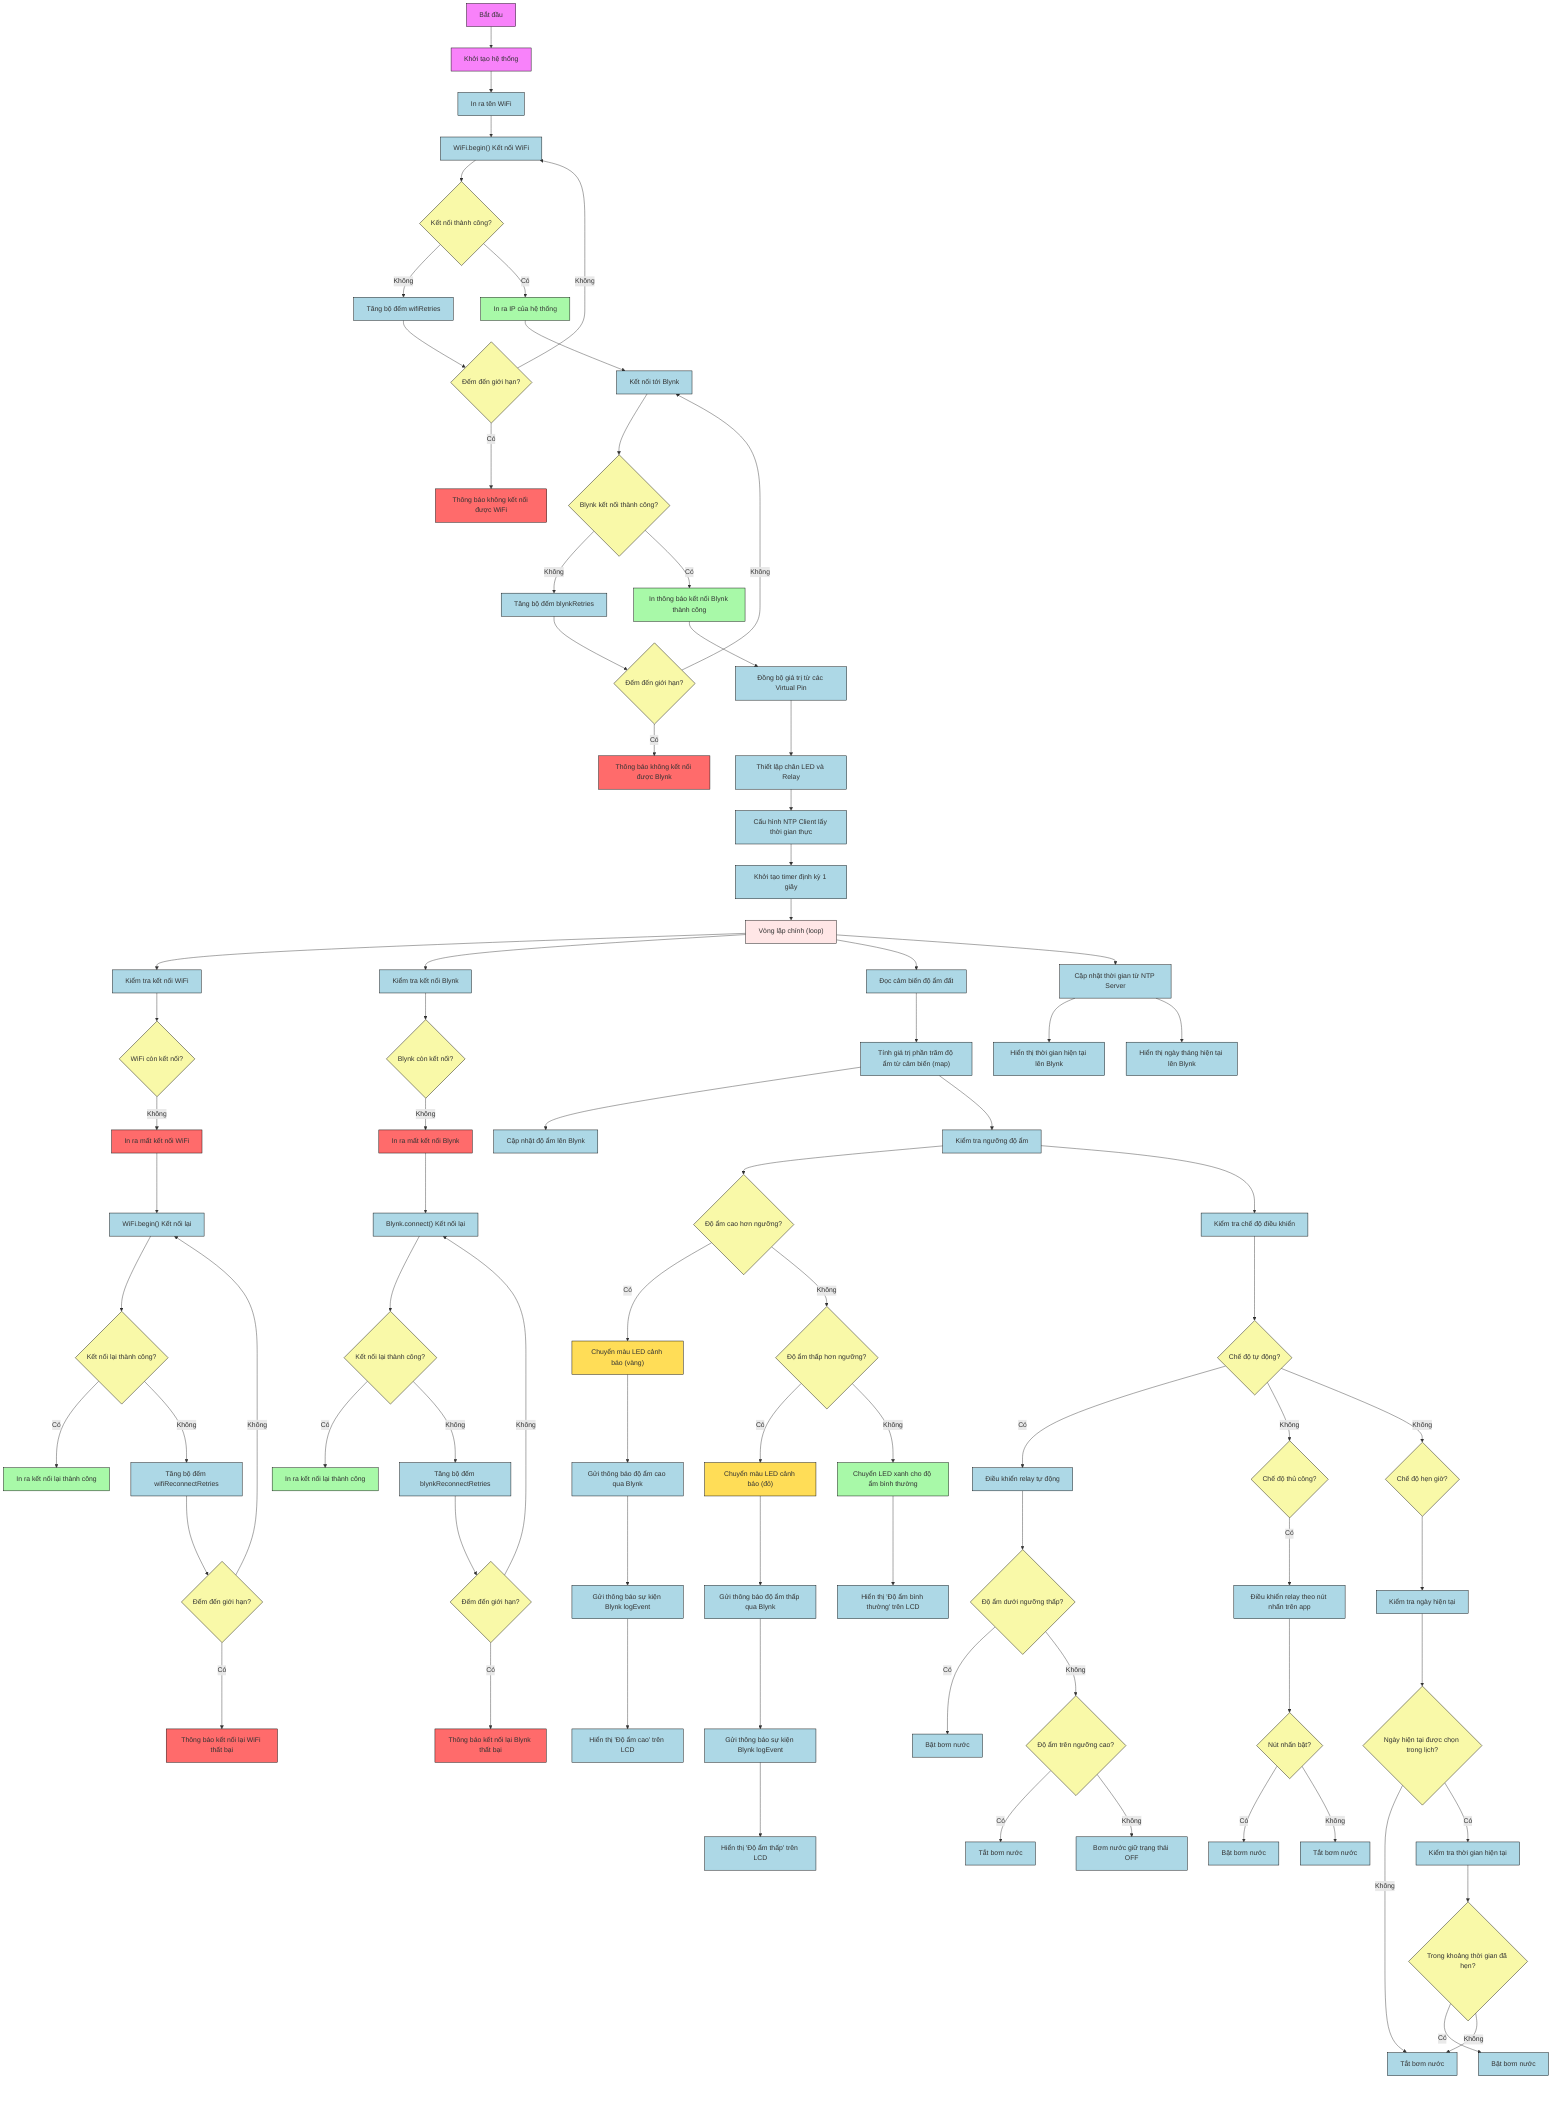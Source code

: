 graph TD;
    A1[Bắt đầu]:::start --> A2[Khởi tạo hệ thống]:::start
    
    %% Khởi tạo kết nối WiFi
    A2 --> B1[In ra tên WiFi]:::action
    B1 --> B2["WiFi.begin() Kết nối WiFi"]:::action
    B2 --> B3{Kết nối thành công?}:::decision
    B3 -->|Không| B4[Tăng bộ đếm wifiRetries]:::action
    B4 --> B5{Đếm đến giới hạn?}:::decision
    B5 -->|Có| B6[Thông báo không kết nối được WiFi]:::error
    B5 -->|Không| B2
    B3 -->|Có| B7[In ra IP của hệ thống]:::success

    %% Khởi tạo kết nối Blynk
    B7 --> C1[Kết nối tới Blynk]:::action
    C1 --> C2{Blynk kết nối thành công?}:::decision
    C2 -->|Không| C3[Tăng bộ đếm blynkRetries]:::action
    C3 --> C4{Đếm đến giới hạn?}:::decision
    C4 -->|Có| C5[Thông báo không kết nối được Blynk]:::error
    C4 -->|Không| C1
    C2 -->|Có| C6[In thông báo kết nối Blynk thành công]:::success
    C6 --> C7["Đồng bộ giá trị từ các Virtual Pin"]:::action

    %% Cấu hình các chân và khởi động các module
    C7 --> D1[Thiết lập chân LED và Relay]:::action
    D1 --> D2[Cấu hình NTP Client lấy thời gian thực]:::action
    D2 --> D3[Khởi tạo timer định kỳ 1 giây]:::action

    %% Vòng lặp chính của hệ thống
    D3 --> E1["Vòng lặp chính (loop)"]:::loop
    E1 --> E2[Kiểm tra kết nối WiFi]:::action
    E2 --> E3{WiFi còn kết nối?}:::decision
    E3 -->|Không| E4[In ra mất kết nối WiFi]:::error
    E4 --> E5["WiFi.begin() Kết nối lại"]:::action
    E5 --> E6{Kết nối lại thành công?}:::decision
    E6 -->|Có| E7[In ra kết nối lại thành công]:::success
    E6 -->|Không| E8[Tăng bộ đếm wifiReconnectRetries]:::action
    E8 --> E9{Đếm đến giới hạn?}:::decision
    E9 -->|Có| E10[Thông báo kết nối lại WiFi thất bại]:::error
    E9 -->|Không| E5
    
    %% Kiểm tra kết nối Blynk
    E1 --> F1[Kiểm tra kết nối Blynk]:::action
    F1 --> F2{Blynk còn kết nối?}:::decision
    F2 -->|Không| F3[In ra mất kết nối Blynk]:::error
    F3 --> F4["Blynk.connect() Kết nối lại"]:::action
    F4 --> F5{Kết nối lại thành công?}:::decision
    F5 -->|Có| F6[In ra kết nối lại thành công]:::success
    F5 -->|Không| F7[Tăng bộ đếm blynkReconnectRetries]:::action
    F7 --> F8{Đếm đến giới hạn?}:::decision
    F8 -->|Có| F9[Thông báo kết nối lại Blynk thất bại]:::error
    F8 -->|Không| F4

    %% Đọc cảm biến và cập nhật Blynk
    E1 --> G1[Đọc cảm biến độ ẩm đất]:::action
    G1 --> G2["Tính giá trị phần trăm độ ẩm từ cảm biến (map)"]:::action
    G2 --> G3[Cập nhật độ ẩm lên Blynk]:::action
    G2 --> G4[Kiểm tra ngưỡng độ ẩm]:::action

    %% Kiểm tra ngưỡng độ ẩm và gửi cảnh báo
    G4 --> H1{Độ ẩm cao hơn ngưỡng?}:::decision
    H1 -->|Có| H2["Chuyển màu LED cảnh báo (vàng)"]:::warning
    H2 --> H3[Gửi thông báo độ ẩm cao qua Blynk]:::action
    H3 --> H4["Gửi thông báo sự kiện Blynk logEvent"]:::action
    H4 --> H5[Hiển thị 'Độ ẩm cao' trên LCD]:::action
    H1 -->|Không| H6{Độ ẩm thấp hơn ngưỡng?}:::decision
    H6 -->|Có| H7["Chuyển màu LED cảnh báo (đỏ)"]:::warning
    H7 --> H8[Gửi thông báo độ ẩm thấp qua Blynk]:::action
    H8 --> H9["Gửi thông báo sự kiện Blynk logEvent"]:::action
    H9 --> H10[Hiển thị 'Độ ẩm thấp' trên LCD]:::action
    H6 -->|Không| H11[Chuyển LED xanh cho độ ẩm bình thường]:::success
    H11 --> H12[Hiển thị 'Độ ẩm bình thường' trên LCD]:::action

    %% Điều khiển relay dựa trên chế độ
    G4 --> I1[Kiểm tra chế độ điều khiển]:::action
    I1 --> I2{Chế độ tự động?}:::decision
    I2 -->|Có| I3[Điều khiển relay tự động]:::action
    I3 --> I4{Độ ẩm dưới ngưỡng thấp?}:::decision
    I4 -->|Có| I5[Bật bơm nước]:::action
    I4 -->|Không| I6{Độ ẩm trên ngưỡng cao?}:::decision
    I6 -->|Có| I7[Tắt bơm nước]:::action
    I6 -->|Không| I8[Bơm nước giữ trạng thái OFF]:::action

    I2 -->|Không| I9{Chế độ thủ công?}:::decision
    I9 -->|Có| I10[Điều khiển relay theo nút nhấn trên app]:::action
    I10 --> I11{Nút nhấn bật?}:::decision
    I11 -->|Có| I12[Bật bơm nước]:::action
    I11 -->|Không| I13[Tắt bơm nước]:::action

    I2 -->|Không| I14{Chế độ hẹn giờ?}:::decision
    I14 --> I14_1[Kiểm tra ngày hiện tại]:::action
    I14_1 --> I14_2{Ngày hiện tại được chọn trong lịch?}:::decision
    I14_2 -->|Không| I18[Tắt bơm nước]:::action
    I14_2 -->|Có| I15[Kiểm tra thời gian hiện tại]:::action
    I15 --> I16{Trong khoảng thời gian đã hẹn?}:::decision
    I16 -->|Có| I17[Bật bơm nước]:::action
    I16 -->|Không| I18[Tắt bơm nước]:::action

    %% Cập nhật thời gian hiện tại và ngày tháng lên app
    E1 --> J1[Cập nhật thời gian từ NTP Server]:::action
    J1 --> J2[Hiển thị thời gian hiện tại lên Blynk]:::action
    J1 --> J3[Hiển thị ngày tháng hiện tại lên Blynk]:::action

    %% Class definitions for colors
    classDef start fill:#f882fa,stroke:#000,stroke-width:1px;
    classDef action fill:#add8e6,stroke:#000,stroke-width:1px;
    classDef decision fill:#f9f9a8,stroke:#000,stroke-width:1px;
    classDef success fill:#a8f9a8,stroke:#000,stroke-width:1px;
    classDef warning fill:#ffdd57,stroke:#000,stroke-width:1px;
    classDef error fill:#ff6b6b,stroke:#000,stroke-width:1px;
    classDef loop fill:#ffe6e6,stroke:#000,stroke-width:1px;